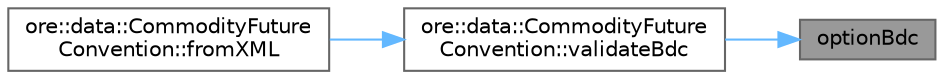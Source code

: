 digraph "optionBdc"
{
 // INTERACTIVE_SVG=YES
 // LATEX_PDF_SIZE
  bgcolor="transparent";
  edge [fontname=Helvetica,fontsize=10,labelfontname=Helvetica,labelfontsize=10];
  node [fontname=Helvetica,fontsize=10,shape=box,height=0.2,width=0.4];
  rankdir="RL";
  Node1 [label="optionBdc",height=0.2,width=0.4,color="gray40", fillcolor="grey60", style="filled", fontcolor="black",tooltip=" "];
  Node1 -> Node2 [dir="back",color="steelblue1",style="solid"];
  Node2 [label="ore::data::CommodityFuture\lConvention::validateBdc",height=0.2,width=0.4,color="grey40", fillcolor="white", style="filled",URL="$classore_1_1data_1_1_commodity_future_convention.html#affb8883c0ae45a7725bf6e43f4335590",tooltip="Validate the business day conventions in the ProhibitedExpiry."];
  Node2 -> Node3 [dir="back",color="steelblue1",style="solid"];
  Node3 [label="ore::data::CommodityFuture\lConvention::fromXML",height=0.2,width=0.4,color="grey40", fillcolor="white", style="filled",URL="$classore_1_1data_1_1_commodity_future_convention.html#a7741ae0fc924943de5bfe02928262eb7",tooltip="Serialisation."];
}
